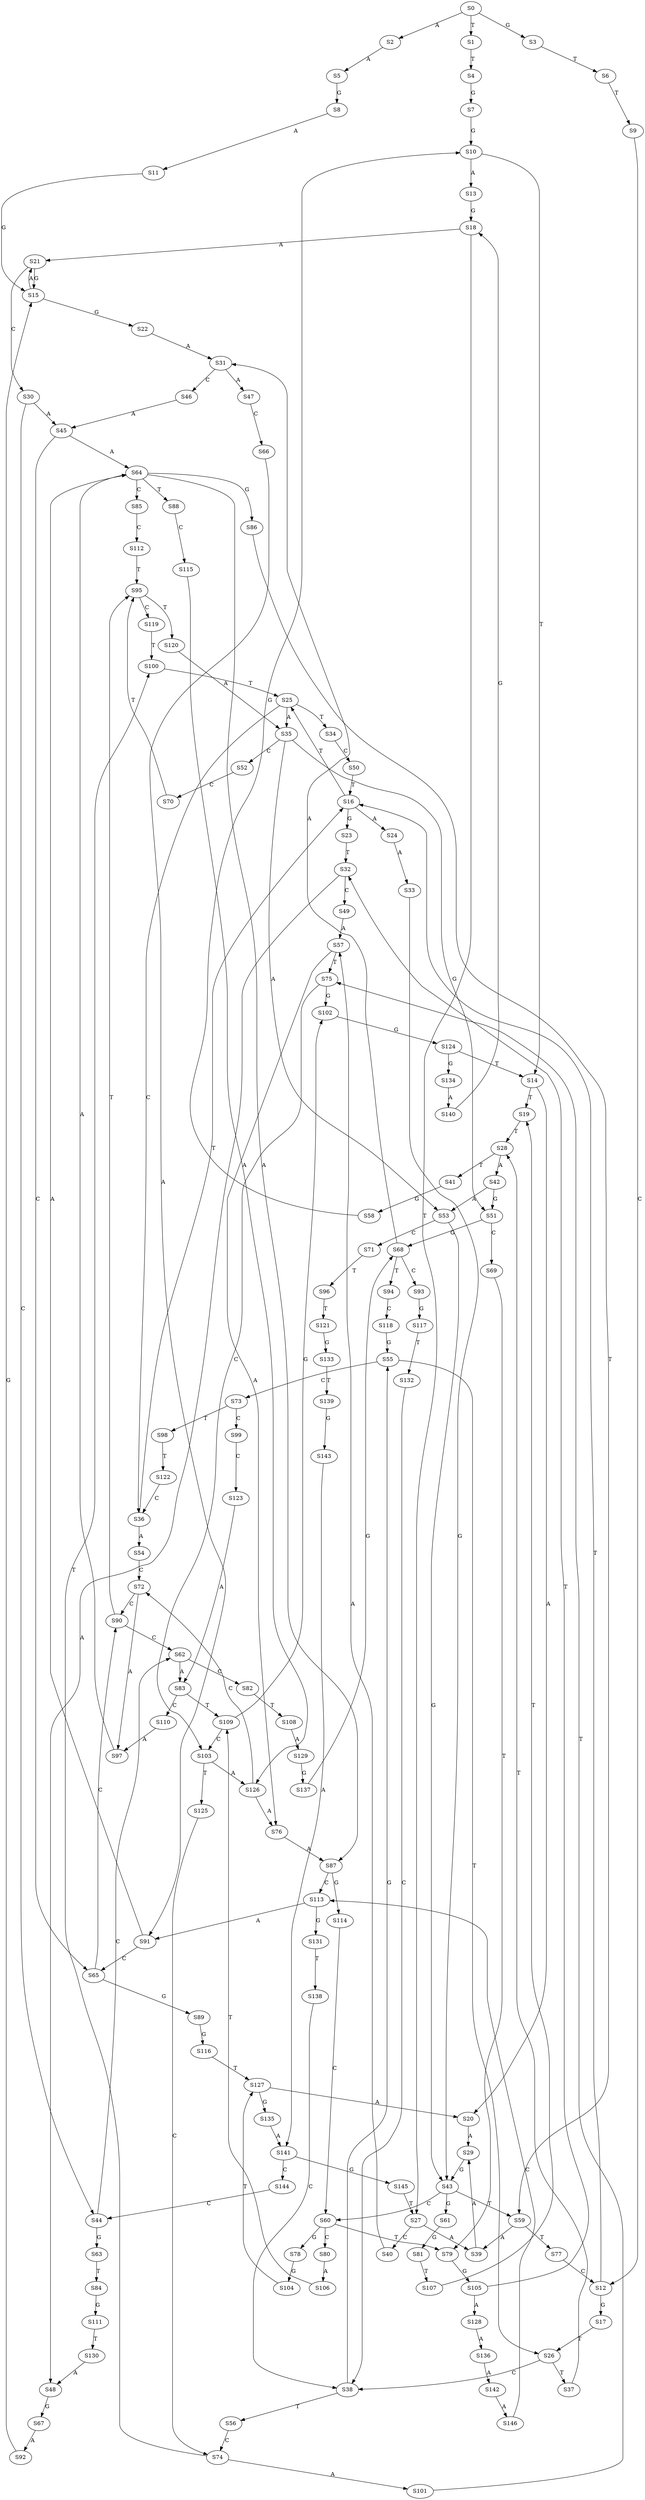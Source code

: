 strict digraph  {
	S0 -> S1 [ label = T ];
	S0 -> S2 [ label = A ];
	S0 -> S3 [ label = G ];
	S1 -> S4 [ label = T ];
	S2 -> S5 [ label = A ];
	S3 -> S6 [ label = T ];
	S4 -> S7 [ label = G ];
	S5 -> S8 [ label = G ];
	S6 -> S9 [ label = T ];
	S7 -> S10 [ label = G ];
	S8 -> S11 [ label = A ];
	S9 -> S12 [ label = C ];
	S10 -> S13 [ label = A ];
	S10 -> S14 [ label = T ];
	S11 -> S15 [ label = G ];
	S12 -> S16 [ label = T ];
	S12 -> S17 [ label = G ];
	S13 -> S18 [ label = G ];
	S14 -> S19 [ label = T ];
	S14 -> S20 [ label = A ];
	S15 -> S21 [ label = A ];
	S15 -> S22 [ label = G ];
	S16 -> S23 [ label = G ];
	S16 -> S24 [ label = A ];
	S16 -> S25 [ label = T ];
	S17 -> S26 [ label = T ];
	S18 -> S21 [ label = A ];
	S18 -> S27 [ label = T ];
	S19 -> S28 [ label = T ];
	S20 -> S29 [ label = A ];
	S21 -> S30 [ label = C ];
	S21 -> S15 [ label = G ];
	S22 -> S31 [ label = A ];
	S23 -> S32 [ label = T ];
	S24 -> S33 [ label = A ];
	S25 -> S34 [ label = T ];
	S25 -> S35 [ label = A ];
	S25 -> S36 [ label = C ];
	S26 -> S37 [ label = T ];
	S26 -> S38 [ label = C ];
	S27 -> S39 [ label = A ];
	S27 -> S40 [ label = C ];
	S28 -> S41 [ label = T ];
	S28 -> S42 [ label = A ];
	S29 -> S43 [ label = G ];
	S30 -> S44 [ label = C ];
	S30 -> S45 [ label = A ];
	S31 -> S46 [ label = C ];
	S31 -> S47 [ label = A ];
	S32 -> S48 [ label = A ];
	S32 -> S49 [ label = C ];
	S33 -> S43 [ label = G ];
	S34 -> S50 [ label = C ];
	S35 -> S51 [ label = G ];
	S35 -> S52 [ label = C ];
	S35 -> S53 [ label = A ];
	S36 -> S54 [ label = A ];
	S36 -> S16 [ label = T ];
	S37 -> S28 [ label = T ];
	S38 -> S55 [ label = G ];
	S38 -> S56 [ label = T ];
	S39 -> S29 [ label = A ];
	S40 -> S57 [ label = A ];
	S41 -> S58 [ label = G ];
	S42 -> S53 [ label = A ];
	S42 -> S51 [ label = G ];
	S43 -> S59 [ label = T ];
	S43 -> S60 [ label = C ];
	S43 -> S61 [ label = G ];
	S44 -> S62 [ label = C ];
	S44 -> S63 [ label = G ];
	S45 -> S64 [ label = A ];
	S45 -> S65 [ label = C ];
	S46 -> S45 [ label = A ];
	S47 -> S66 [ label = C ];
	S48 -> S67 [ label = G ];
	S49 -> S57 [ label = A ];
	S50 -> S16 [ label = T ];
	S51 -> S68 [ label = G ];
	S51 -> S69 [ label = C ];
	S52 -> S70 [ label = C ];
	S53 -> S71 [ label = C ];
	S53 -> S43 [ label = G ];
	S54 -> S72 [ label = C ];
	S55 -> S73 [ label = C ];
	S55 -> S26 [ label = T ];
	S56 -> S74 [ label = C ];
	S57 -> S75 [ label = T ];
	S57 -> S76 [ label = A ];
	S58 -> S10 [ label = G ];
	S59 -> S77 [ label = T ];
	S59 -> S39 [ label = A ];
	S60 -> S78 [ label = G ];
	S60 -> S79 [ label = T ];
	S60 -> S80 [ label = C ];
	S61 -> S81 [ label = G ];
	S62 -> S82 [ label = C ];
	S62 -> S83 [ label = A ];
	S63 -> S84 [ label = T ];
	S64 -> S85 [ label = C ];
	S64 -> S86 [ label = G ];
	S64 -> S87 [ label = A ];
	S64 -> S88 [ label = T ];
	S65 -> S89 [ label = G ];
	S65 -> S90 [ label = C ];
	S66 -> S91 [ label = A ];
	S67 -> S92 [ label = A ];
	S68 -> S93 [ label = C ];
	S68 -> S94 [ label = T ];
	S68 -> S31 [ label = A ];
	S69 -> S79 [ label = T ];
	S70 -> S95 [ label = T ];
	S71 -> S96 [ label = T ];
	S72 -> S97 [ label = A ];
	S72 -> S90 [ label = C ];
	S73 -> S98 [ label = T ];
	S73 -> S99 [ label = C ];
	S74 -> S100 [ label = T ];
	S74 -> S101 [ label = A ];
	S75 -> S102 [ label = G ];
	S75 -> S103 [ label = C ];
	S76 -> S87 [ label = A ];
	S77 -> S12 [ label = C ];
	S78 -> S104 [ label = G ];
	S79 -> S105 [ label = G ];
	S80 -> S106 [ label = A ];
	S81 -> S107 [ label = T ];
	S82 -> S108 [ label = T ];
	S83 -> S109 [ label = T ];
	S83 -> S110 [ label = C ];
	S84 -> S111 [ label = G ];
	S85 -> S112 [ label = C ];
	S86 -> S59 [ label = T ];
	S87 -> S113 [ label = C ];
	S87 -> S114 [ label = G ];
	S88 -> S115 [ label = C ];
	S89 -> S116 [ label = G ];
	S90 -> S62 [ label = C ];
	S90 -> S95 [ label = T ];
	S91 -> S64 [ label = A ];
	S91 -> S65 [ label = C ];
	S92 -> S15 [ label = G ];
	S93 -> S117 [ label = G ];
	S94 -> S118 [ label = C ];
	S95 -> S119 [ label = C ];
	S95 -> S120 [ label = T ];
	S96 -> S121 [ label = T ];
	S97 -> S64 [ label = A ];
	S98 -> S122 [ label = T ];
	S99 -> S123 [ label = C ];
	S100 -> S25 [ label = T ];
	S101 -> S75 [ label = T ];
	S102 -> S124 [ label = G ];
	S103 -> S125 [ label = T ];
	S103 -> S126 [ label = A ];
	S104 -> S127 [ label = T ];
	S105 -> S128 [ label = A ];
	S105 -> S32 [ label = T ];
	S106 -> S109 [ label = T ];
	S107 -> S19 [ label = T ];
	S108 -> S129 [ label = A ];
	S109 -> S102 [ label = G ];
	S109 -> S103 [ label = C ];
	S110 -> S97 [ label = A ];
	S111 -> S130 [ label = T ];
	S112 -> S95 [ label = T ];
	S113 -> S91 [ label = A ];
	S113 -> S131 [ label = G ];
	S114 -> S60 [ label = C ];
	S115 -> S126 [ label = A ];
	S116 -> S127 [ label = T ];
	S117 -> S132 [ label = T ];
	S118 -> S55 [ label = G ];
	S119 -> S100 [ label = T ];
	S120 -> S35 [ label = A ];
	S121 -> S133 [ label = G ];
	S122 -> S36 [ label = C ];
	S123 -> S83 [ label = A ];
	S124 -> S14 [ label = T ];
	S124 -> S134 [ label = G ];
	S125 -> S74 [ label = C ];
	S126 -> S76 [ label = A ];
	S126 -> S72 [ label = C ];
	S127 -> S20 [ label = A ];
	S127 -> S135 [ label = G ];
	S128 -> S136 [ label = A ];
	S129 -> S137 [ label = G ];
	S130 -> S48 [ label = A ];
	S131 -> S138 [ label = T ];
	S132 -> S38 [ label = C ];
	S133 -> S139 [ label = T ];
	S134 -> S140 [ label = A ];
	S135 -> S141 [ label = A ];
	S136 -> S142 [ label = A ];
	S137 -> S68 [ label = G ];
	S138 -> S38 [ label = C ];
	S139 -> S143 [ label = G ];
	S140 -> S18 [ label = G ];
	S141 -> S144 [ label = C ];
	S141 -> S145 [ label = G ];
	S142 -> S146 [ label = A ];
	S143 -> S141 [ label = A ];
	S144 -> S44 [ label = C ];
	S145 -> S27 [ label = T ];
	S146 -> S113 [ label = C ];
}

